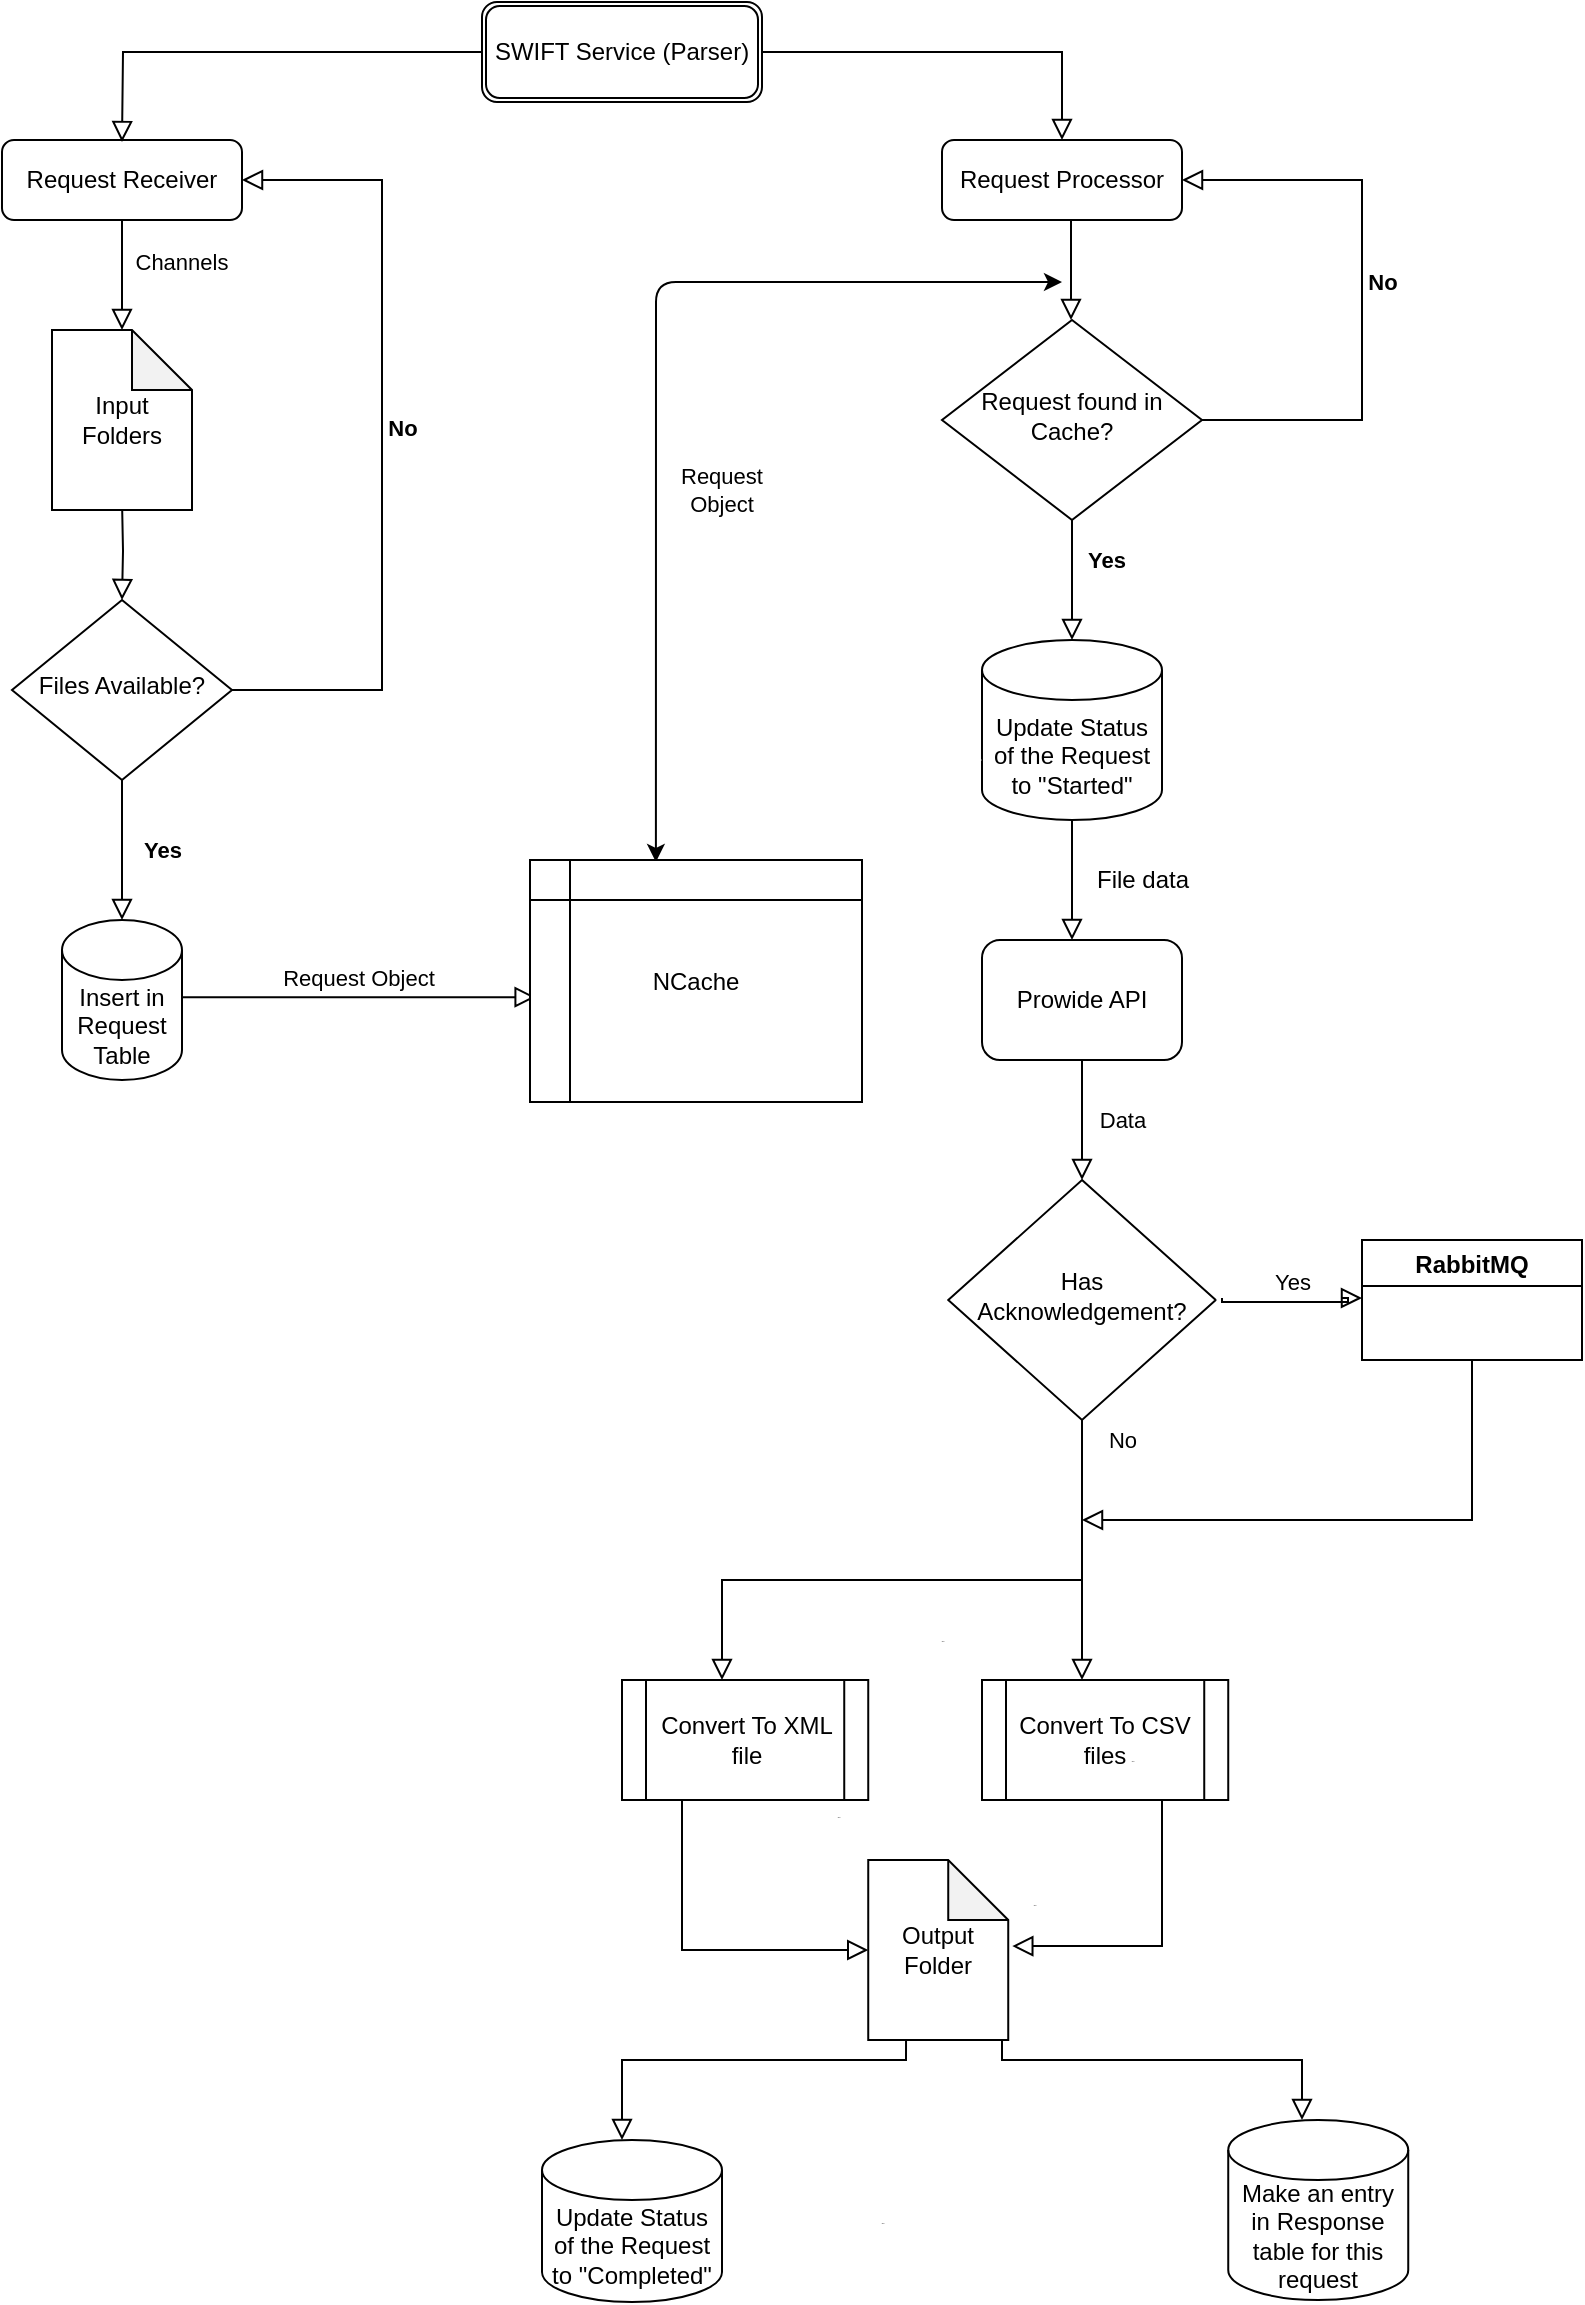 <mxfile version="14.8.6" type="github">
  <diagram id="C5RBs43oDa-KdzZeNtuy" name="Page-1">
    <mxGraphModel dx="1108" dy="482" grid="1" gridSize="10" guides="1" tooltips="1" connect="1" arrows="1" fold="1" page="1" pageScale="1" pageWidth="827" pageHeight="1169" math="0" shadow="0">
      <root>
        <mxCell id="WIyWlLk6GJQsqaUBKTNV-0" />
        <mxCell id="WIyWlLk6GJQsqaUBKTNV-1" parent="WIyWlLk6GJQsqaUBKTNV-0" />
        <mxCell id="WIyWlLk6GJQsqaUBKTNV-2" value="" style="rounded=0;html=1;jettySize=auto;orthogonalLoop=1;fontSize=11;endArrow=block;endFill=0;endSize=8;strokeWidth=1;shadow=0;labelBackgroundColor=none;edgeStyle=orthogonalEdgeStyle;" parent="WIyWlLk6GJQsqaUBKTNV-1" target="WIyWlLk6GJQsqaUBKTNV-6" edge="1">
          <mxGeometry relative="1" as="geometry">
            <mxPoint x="90" y="259" as="sourcePoint" />
          </mxGeometry>
        </mxCell>
        <mxCell id="WIyWlLk6GJQsqaUBKTNV-4" value="Yes" style="rounded=0;html=1;jettySize=auto;orthogonalLoop=1;fontSize=11;endArrow=block;endFill=0;endSize=8;strokeWidth=1;shadow=0;labelBackgroundColor=none;edgeStyle=orthogonalEdgeStyle;fontStyle=1" parent="WIyWlLk6GJQsqaUBKTNV-1" source="WIyWlLk6GJQsqaUBKTNV-6" edge="1">
          <mxGeometry y="20" relative="1" as="geometry">
            <mxPoint as="offset" />
            <mxPoint x="90" y="469" as="targetPoint" />
          </mxGeometry>
        </mxCell>
        <mxCell id="WIyWlLk6GJQsqaUBKTNV-5" value="No" style="edgeStyle=orthogonalEdgeStyle;rounded=0;html=1;jettySize=auto;orthogonalLoop=1;fontSize=11;endArrow=block;endFill=0;endSize=8;strokeWidth=1;shadow=0;labelBackgroundColor=none;entryX=1;entryY=0.5;entryDx=0;entryDy=0;exitX=1;exitY=0.5;exitDx=0;exitDy=0;fontStyle=1" parent="WIyWlLk6GJQsqaUBKTNV-1" source="WIyWlLk6GJQsqaUBKTNV-6" target="kq1nl4gFMCtAFIPx6vgy-1" edge="1">
          <mxGeometry x="0.029" y="-10" relative="1" as="geometry">
            <mxPoint as="offset" />
            <mxPoint x="250" y="339" as="targetPoint" />
            <Array as="points">
              <mxPoint x="220" y="354" />
              <mxPoint x="220" y="99" />
            </Array>
          </mxGeometry>
        </mxCell>
        <mxCell id="WIyWlLk6GJQsqaUBKTNV-6" value="Files Available?" style="rhombus;whiteSpace=wrap;html=1;shadow=0;fontFamily=Helvetica;fontSize=12;align=center;strokeWidth=1;spacing=6;spacingTop=-4;" parent="WIyWlLk6GJQsqaUBKTNV-1" vertex="1">
          <mxGeometry x="35" y="309" width="110" height="90" as="geometry" />
        </mxCell>
        <mxCell id="WIyWlLk6GJQsqaUBKTNV-9" value="Request Object" style="edgeStyle=orthogonalEdgeStyle;rounded=0;html=1;jettySize=auto;orthogonalLoop=1;fontSize=11;endArrow=block;endFill=0;endSize=8;strokeWidth=1;shadow=0;labelBackgroundColor=none;exitX=1;exitY=0.5;exitDx=0;exitDy=0;exitPerimeter=0;entryX=0.017;entryY=0.567;entryDx=0;entryDy=0;entryPerimeter=0;" parent="WIyWlLk6GJQsqaUBKTNV-1" source="kq1nl4gFMCtAFIPx6vgy-6" target="kq1nl4gFMCtAFIPx6vgy-38" edge="1">
          <mxGeometry y="10" relative="1" as="geometry">
            <mxPoint as="offset" />
            <mxPoint x="140" y="509" as="sourcePoint" />
            <mxPoint x="280" y="509" as="targetPoint" />
            <Array as="points">
              <mxPoint x="120" y="507" />
            </Array>
          </mxGeometry>
        </mxCell>
        <mxCell id="kq1nl4gFMCtAFIPx6vgy-1" value="Request Receiver" style="rounded=1;whiteSpace=wrap;html=1;fontSize=12;glass=0;strokeWidth=1;shadow=0;" parent="WIyWlLk6GJQsqaUBKTNV-1" vertex="1">
          <mxGeometry x="30" y="79" width="120" height="40" as="geometry" />
        </mxCell>
        <mxCell id="kq1nl4gFMCtAFIPx6vgy-6" value="Insert in Request Table" style="shape=cylinder3;whiteSpace=wrap;html=1;boundedLbl=1;backgroundOutline=1;size=15;" parent="WIyWlLk6GJQsqaUBKTNV-1" vertex="1">
          <mxGeometry x="60" y="469" width="60" height="80" as="geometry" />
        </mxCell>
        <mxCell id="kq1nl4gFMCtAFIPx6vgy-8" value="Request Processor" style="rounded=1;whiteSpace=wrap;html=1;fontSize=12;glass=0;strokeWidth=1;shadow=0;" parent="WIyWlLk6GJQsqaUBKTNV-1" vertex="1">
          <mxGeometry x="500" y="79" width="120" height="40" as="geometry" />
        </mxCell>
        <mxCell id="kq1nl4gFMCtAFIPx6vgy-14" value="" style="endArrow=classic;startArrow=classic;html=1;exitX=0.405;exitY=0.007;exitDx=0;exitDy=0;exitPerimeter=0;edgeStyle=orthogonalEdgeStyle;" parent="WIyWlLk6GJQsqaUBKTNV-1" edge="1">
          <mxGeometry width="50" height="50" relative="1" as="geometry">
            <mxPoint x="356.95" y="439.98" as="sourcePoint" />
            <mxPoint x="560" y="150" as="targetPoint" />
            <Array as="points">
              <mxPoint x="357" y="150" />
            </Array>
          </mxGeometry>
        </mxCell>
        <mxCell id="kq1nl4gFMCtAFIPx6vgy-15" value="" style="rounded=0;html=1;jettySize=auto;orthogonalLoop=1;fontSize=11;endArrow=block;endFill=0;endSize=8;strokeWidth=1;shadow=0;labelBackgroundColor=none;edgeStyle=orthogonalEdgeStyle;" parent="WIyWlLk6GJQsqaUBKTNV-1" edge="1">
          <mxGeometry relative="1" as="geometry">
            <mxPoint x="564.5" y="119" as="sourcePoint" />
            <mxPoint x="564.5" y="169" as="targetPoint" />
          </mxGeometry>
        </mxCell>
        <mxCell id="kq1nl4gFMCtAFIPx6vgy-16" value="Request found in Cache?" style="rhombus;whiteSpace=wrap;html=1;shadow=0;fontFamily=Helvetica;fontSize=12;align=center;strokeWidth=1;spacing=6;spacingTop=-4;" parent="WIyWlLk6GJQsqaUBKTNV-1" vertex="1">
          <mxGeometry x="500" y="169" width="130" height="100" as="geometry" />
        </mxCell>
        <mxCell id="kq1nl4gFMCtAFIPx6vgy-23" value="" style="rounded=0;html=1;jettySize=auto;orthogonalLoop=1;fontSize=11;endArrow=block;endFill=0;endSize=8;strokeWidth=1;shadow=0;labelBackgroundColor=none;edgeStyle=orthogonalEdgeStyle;entryX=0.5;entryY=0;entryDx=0;entryDy=0;entryPerimeter=0;" parent="WIyWlLk6GJQsqaUBKTNV-1" source="kq1nl4gFMCtAFIPx6vgy-1" target="kq1nl4gFMCtAFIPx6vgy-44" edge="1">
          <mxGeometry relative="1" as="geometry">
            <mxPoint x="90" y="149" as="sourcePoint" />
            <mxPoint x="90" y="219" as="targetPoint" />
            <Array as="points" />
          </mxGeometry>
        </mxCell>
        <mxCell id="kq1nl4gFMCtAFIPx6vgy-27" value="" style="rounded=0;html=1;jettySize=auto;orthogonalLoop=1;fontSize=11;endArrow=block;endFill=0;endSize=8;strokeWidth=1;shadow=0;labelBackgroundColor=none;edgeStyle=orthogonalEdgeStyle;exitX=0.5;exitY=1;exitDx=0;exitDy=0;" parent="WIyWlLk6GJQsqaUBKTNV-1" source="kq1nl4gFMCtAFIPx6vgy-16" edge="1">
          <mxGeometry relative="1" as="geometry">
            <mxPoint x="100" y="269" as="sourcePoint" />
            <mxPoint x="565" y="329" as="targetPoint" />
          </mxGeometry>
        </mxCell>
        <mxCell id="kq1nl4gFMCtAFIPx6vgy-29" value="Update Status of the Request to &quot;Started&quot;" style="shape=cylinder3;whiteSpace=wrap;html=1;boundedLbl=1;backgroundOutline=1;size=15;" parent="WIyWlLk6GJQsqaUBKTNV-1" vertex="1">
          <mxGeometry x="520" y="329" width="90" height="90" as="geometry" />
        </mxCell>
        <mxCell id="kq1nl4gFMCtAFIPx6vgy-31" value="" style="rounded=0;html=1;jettySize=auto;orthogonalLoop=1;fontSize=11;endArrow=block;endFill=0;endSize=8;strokeWidth=1;shadow=0;labelBackgroundColor=none;edgeStyle=orthogonalEdgeStyle;exitX=0.5;exitY=1;exitDx=0;exitDy=0;exitPerimeter=0;" parent="WIyWlLk6GJQsqaUBKTNV-1" source="kq1nl4gFMCtAFIPx6vgy-29" edge="1">
          <mxGeometry relative="1" as="geometry">
            <mxPoint x="575" y="449" as="sourcePoint" />
            <mxPoint x="565" y="479" as="targetPoint" />
          </mxGeometry>
        </mxCell>
        <mxCell id="kq1nl4gFMCtAFIPx6vgy-32" value="Prowide API" style="rounded=1;whiteSpace=wrap;html=1;" parent="WIyWlLk6GJQsqaUBKTNV-1" vertex="1">
          <mxGeometry x="520" y="479" width="100" height="60" as="geometry" />
        </mxCell>
        <mxCell id="kq1nl4gFMCtAFIPx6vgy-33" value="File data" style="text;html=1;align=center;verticalAlign=middle;resizable=0;points=[];autosize=1;strokeColor=none;" parent="WIyWlLk6GJQsqaUBKTNV-1" vertex="1">
          <mxGeometry x="570" y="439" width="60" height="20" as="geometry" />
        </mxCell>
        <mxCell id="kq1nl4gFMCtAFIPx6vgy-34" value="Has Acknowledgement?" style="rhombus;whiteSpace=wrap;html=1;shadow=0;fontFamily=Helvetica;fontSize=12;align=center;strokeWidth=1;spacing=6;spacingTop=-4;" parent="WIyWlLk6GJQsqaUBKTNV-1" vertex="1">
          <mxGeometry x="503.13" y="599" width="133.75" height="120" as="geometry" />
        </mxCell>
        <mxCell id="kq1nl4gFMCtAFIPx6vgy-35" value="Data" style="rounded=0;html=1;jettySize=auto;orthogonalLoop=1;fontSize=11;endArrow=block;endFill=0;endSize=8;strokeWidth=1;shadow=0;labelBackgroundColor=none;edgeStyle=orthogonalEdgeStyle;entryX=0.5;entryY=0;entryDx=0;entryDy=0;exitX=0.5;exitY=1;exitDx=0;exitDy=0;" parent="WIyWlLk6GJQsqaUBKTNV-1" source="kq1nl4gFMCtAFIPx6vgy-32" target="kq1nl4gFMCtAFIPx6vgy-34" edge="1">
          <mxGeometry y="20" relative="1" as="geometry">
            <mxPoint x="560" y="549" as="sourcePoint" />
            <mxPoint x="575" y="489" as="targetPoint" />
            <Array as="points">
              <mxPoint x="570" y="579" />
              <mxPoint x="570" y="579" />
            </Array>
            <mxPoint as="offset" />
          </mxGeometry>
        </mxCell>
        <mxCell id="kq1nl4gFMCtAFIPx6vgy-68" value="" style="edgeStyle=orthogonalEdgeStyle;rounded=0;orthogonalLoop=1;jettySize=auto;html=1;fontSize=1;strokeColor=#FFFFFF;" parent="WIyWlLk6GJQsqaUBKTNV-1" source="kq1nl4gFMCtAFIPx6vgy-37" target="kq1nl4gFMCtAFIPx6vgy-34" edge="1">
          <mxGeometry relative="1" as="geometry" />
        </mxCell>
        <mxCell id="kq1nl4gFMCtAFIPx6vgy-37" value="RabbitMQ" style="swimlane;" parent="WIyWlLk6GJQsqaUBKTNV-1" vertex="1">
          <mxGeometry x="710" y="629" width="110" height="60" as="geometry" />
        </mxCell>
        <mxCell id="kq1nl4gFMCtAFIPx6vgy-40" value="Yes" style="edgeStyle=orthogonalEdgeStyle;rounded=0;html=1;jettySize=auto;orthogonalLoop=1;fontSize=11;endArrow=block;endFill=0;endSize=8;strokeWidth=1;shadow=0;labelBackgroundColor=none;" parent="kq1nl4gFMCtAFIPx6vgy-37" edge="1">
          <mxGeometry y="10" relative="1" as="geometry">
            <mxPoint as="offset" />
            <mxPoint x="-70" y="29" as="sourcePoint" />
            <mxPoint y="29" as="targetPoint" />
            <Array as="points">
              <mxPoint x="-70" y="31" />
              <mxPoint x="-7" y="31" />
              <mxPoint x="-7" y="29" />
            </Array>
          </mxGeometry>
        </mxCell>
        <mxCell id="kq1nl4gFMCtAFIPx6vgy-75" style="edgeStyle=elbowEdgeStyle;rounded=0;orthogonalLoop=1;jettySize=auto;html=1;fontSize=11;strokeColor=#FFFFFF;entryX=0;entryY=0;entryDx=0;entryDy=60;entryPerimeter=0;" parent="WIyWlLk6GJQsqaUBKTNV-1" target="kq1nl4gFMCtAFIPx6vgy-29" edge="1">
          <mxGeometry relative="1" as="geometry">
            <mxPoint x="430" y="390" as="targetPoint" />
            <mxPoint x="430" y="390" as="sourcePoint" />
          </mxGeometry>
        </mxCell>
        <mxCell id="kq1nl4gFMCtAFIPx6vgy-38" value="NCache" style="shape=internalStorage;whiteSpace=wrap;html=1;backgroundOutline=1;" parent="WIyWlLk6GJQsqaUBKTNV-1" vertex="1">
          <mxGeometry x="294" y="439" width="166" height="121" as="geometry" />
        </mxCell>
        <mxCell id="kq1nl4gFMCtAFIPx6vgy-43" value="" style="rounded=0;html=1;jettySize=auto;orthogonalLoop=1;fontSize=11;endArrow=block;endFill=0;endSize=8;strokeWidth=1;shadow=0;labelBackgroundColor=none;edgeStyle=orthogonalEdgeStyle;exitX=0.5;exitY=1;exitDx=0;exitDy=0;" parent="WIyWlLk6GJQsqaUBKTNV-1" source="kq1nl4gFMCtAFIPx6vgy-37" edge="1">
          <mxGeometry relative="1" as="geometry">
            <mxPoint x="580" y="549" as="sourcePoint" />
            <mxPoint x="570" y="769" as="targetPoint" />
            <Array as="points">
              <mxPoint x="765" y="769" />
            </Array>
          </mxGeometry>
        </mxCell>
        <mxCell id="kq1nl4gFMCtAFIPx6vgy-44" value="Input Folders" style="shape=note;whiteSpace=wrap;html=1;backgroundOutline=1;darkOpacity=0.05;" parent="WIyWlLk6GJQsqaUBKTNV-1" vertex="1">
          <mxGeometry x="55" y="174" width="70" height="90" as="geometry" />
        </mxCell>
        <mxCell id="kq1nl4gFMCtAFIPx6vgy-45" value="Convert To CSV files" style="shape=process;whiteSpace=wrap;html=1;backgroundOutline=1;" parent="WIyWlLk6GJQsqaUBKTNV-1" vertex="1">
          <mxGeometry x="520" y="849" width="123.12" height="60" as="geometry" />
        </mxCell>
        <mxCell id="kq1nl4gFMCtAFIPx6vgy-48" value="No" style="rounded=0;html=1;jettySize=auto;orthogonalLoop=1;fontSize=11;endArrow=block;endFill=0;endSize=8;strokeWidth=1;shadow=0;labelBackgroundColor=none;edgeStyle=orthogonalEdgeStyle;exitX=0.5;exitY=1;exitDx=0;exitDy=0;" parent="WIyWlLk6GJQsqaUBKTNV-1" source="kq1nl4gFMCtAFIPx6vgy-34" edge="1">
          <mxGeometry x="-0.846" y="20" relative="1" as="geometry">
            <mxPoint x="580" y="549" as="sourcePoint" />
            <mxPoint x="570" y="849" as="targetPoint" />
            <Array as="points">
              <mxPoint x="570" y="789" />
            </Array>
            <mxPoint as="offset" />
          </mxGeometry>
        </mxCell>
        <mxCell id="kq1nl4gFMCtAFIPx6vgy-50" value="No" style="rounded=0;html=1;jettySize=auto;orthogonalLoop=1;fontSize=1;endArrow=block;endFill=0;endSize=8;strokeWidth=1;shadow=0;labelBackgroundColor=none;edgeStyle=orthogonalEdgeStyle;" parent="WIyWlLk6GJQsqaUBKTNV-1" edge="1">
          <mxGeometry x="-0.391" y="30" relative="1" as="geometry">
            <mxPoint x="570" y="799" as="sourcePoint" />
            <mxPoint x="390" y="849" as="targetPoint" />
            <Array as="points">
              <mxPoint x="390" y="799" />
            </Array>
            <mxPoint as="offset" />
          </mxGeometry>
        </mxCell>
        <mxCell id="kq1nl4gFMCtAFIPx6vgy-52" value="Convert To XML file" style="shape=process;whiteSpace=wrap;html=1;backgroundOutline=1;" parent="WIyWlLk6GJQsqaUBKTNV-1" vertex="1">
          <mxGeometry x="340" y="849" width="123.12" height="60" as="geometry" />
        </mxCell>
        <mxCell id="kq1nl4gFMCtAFIPx6vgy-53" value="Output Folder" style="shape=note;whiteSpace=wrap;html=1;backgroundOutline=1;darkOpacity=0.05;" parent="WIyWlLk6GJQsqaUBKTNV-1" vertex="1">
          <mxGeometry x="463.12" y="939" width="70" height="90" as="geometry" />
        </mxCell>
        <mxCell id="kq1nl4gFMCtAFIPx6vgy-54" value="No" style="rounded=0;html=1;jettySize=auto;orthogonalLoop=1;fontSize=1;endArrow=block;endFill=0;endSize=8;strokeWidth=1;shadow=0;labelBackgroundColor=none;edgeStyle=orthogonalEdgeStyle;exitX=0.5;exitY=1;exitDx=0;exitDy=0;entryX=0;entryY=0.5;entryDx=0;entryDy=0;entryPerimeter=0;" parent="WIyWlLk6GJQsqaUBKTNV-1" source="kq1nl4gFMCtAFIPx6vgy-52" target="kq1nl4gFMCtAFIPx6vgy-53" edge="1">
          <mxGeometry x="-0.597" y="78" relative="1" as="geometry">
            <mxPoint x="504" y="969" as="sourcePoint" />
            <mxPoint x="450" y="984" as="targetPoint" />
            <Array as="points">
              <mxPoint x="370" y="909" />
              <mxPoint x="370" y="984" />
            </Array>
            <mxPoint as="offset" />
          </mxGeometry>
        </mxCell>
        <mxCell id="kq1nl4gFMCtAFIPx6vgy-55" value="No" style="rounded=0;html=1;jettySize=auto;orthogonalLoop=1;fontSize=1;endArrow=block;endFill=0;endSize=8;strokeWidth=1;shadow=0;labelBackgroundColor=none;edgeStyle=orthogonalEdgeStyle;exitX=0.5;exitY=1;exitDx=0;exitDy=0;entryX=1.029;entryY=0.478;entryDx=0;entryDy=0;entryPerimeter=0;" parent="WIyWlLk6GJQsqaUBKTNV-1" source="kq1nl4gFMCtAFIPx6vgy-45" target="kq1nl4gFMCtAFIPx6vgy-53" edge="1">
          <mxGeometry x="-0.846" y="20" relative="1" as="geometry">
            <mxPoint x="411.56" y="919" as="sourcePoint" />
            <mxPoint x="550" y="992" as="targetPoint" />
            <Array as="points">
              <mxPoint x="610" y="909" />
              <mxPoint x="610" y="982" />
            </Array>
            <mxPoint as="offset" />
          </mxGeometry>
        </mxCell>
        <mxCell id="kq1nl4gFMCtAFIPx6vgy-58" value="Update Status of the Request to &quot;Completed&quot;" style="shape=cylinder3;whiteSpace=wrap;html=1;boundedLbl=1;backgroundOutline=1;size=15;" parent="WIyWlLk6GJQsqaUBKTNV-1" vertex="1">
          <mxGeometry x="300" y="1079" width="90" height="81" as="geometry" />
        </mxCell>
        <mxCell id="kq1nl4gFMCtAFIPx6vgy-59" value="Make an entry in Response table for this request" style="shape=cylinder3;whiteSpace=wrap;html=1;boundedLbl=1;backgroundOutline=1;size=15;" parent="WIyWlLk6GJQsqaUBKTNV-1" vertex="1">
          <mxGeometry x="643.12" y="1069" width="90" height="90" as="geometry" />
        </mxCell>
        <mxCell id="kq1nl4gFMCtAFIPx6vgy-62" value="No" style="rounded=0;html=1;jettySize=auto;orthogonalLoop=1;fontSize=1;endArrow=block;endFill=0;endSize=8;strokeWidth=1;shadow=0;labelBackgroundColor=none;edgeStyle=orthogonalEdgeStyle;exitX=0.27;exitY=1;exitDx=0;exitDy=0;exitPerimeter=0;" parent="WIyWlLk6GJQsqaUBKTNV-1" source="kq1nl4gFMCtAFIPx6vgy-53" target="kq1nl4gFMCtAFIPx6vgy-58" edge="1">
          <mxGeometry x="-0.771" y="81" relative="1" as="geometry">
            <mxPoint x="480" y="1039" as="sourcePoint" />
            <mxPoint x="473.12" y="994" as="targetPoint" />
            <Array as="points">
              <mxPoint x="482" y="1039" />
              <mxPoint x="340" y="1039" />
            </Array>
            <mxPoint as="offset" />
          </mxGeometry>
        </mxCell>
        <mxCell id="kq1nl4gFMCtAFIPx6vgy-63" value="No" style="rounded=0;html=1;jettySize=auto;orthogonalLoop=1;fontSize=1;endArrow=block;endFill=0;endSize=8;strokeWidth=1;shadow=0;labelBackgroundColor=none;edgeStyle=orthogonalEdgeStyle;exitX=0.727;exitY=1;exitDx=0;exitDy=0;exitPerimeter=0;" parent="WIyWlLk6GJQsqaUBKTNV-1" source="kq1nl4gFMCtAFIPx6vgy-53" edge="1">
          <mxGeometry x="-0.597" y="78" relative="1" as="geometry">
            <mxPoint x="492.02" y="1039" as="sourcePoint" />
            <mxPoint x="680" y="1069" as="targetPoint" />
            <Array as="points">
              <mxPoint x="530" y="1029" />
              <mxPoint x="530" y="1039" />
              <mxPoint x="680" y="1039" />
              <mxPoint x="680" y="1069" />
            </Array>
            <mxPoint as="offset" />
          </mxGeometry>
        </mxCell>
        <mxCell id="kq1nl4gFMCtAFIPx6vgy-64" value="SWIFT Service (Parser)" style="shape=ext;double=1;rounded=1;whiteSpace=wrap;html=1;" parent="WIyWlLk6GJQsqaUBKTNV-1" vertex="1">
          <mxGeometry x="270" y="10" width="140" height="50" as="geometry" />
        </mxCell>
        <mxCell id="kq1nl4gFMCtAFIPx6vgy-65" value="" style="rounded=0;html=1;jettySize=auto;orthogonalLoop=1;fontSize=11;endArrow=block;endFill=0;endSize=8;strokeWidth=1;shadow=0;labelBackgroundColor=none;edgeStyle=orthogonalEdgeStyle;exitX=0;exitY=0.5;exitDx=0;exitDy=0;" parent="WIyWlLk6GJQsqaUBKTNV-1" source="kq1nl4gFMCtAFIPx6vgy-64" edge="1">
          <mxGeometry relative="1" as="geometry">
            <mxPoint x="100" y="129" as="sourcePoint" />
            <mxPoint x="90" y="80" as="targetPoint" />
            <Array as="points" />
          </mxGeometry>
        </mxCell>
        <mxCell id="kq1nl4gFMCtAFIPx6vgy-66" value="" style="rounded=0;html=1;jettySize=auto;orthogonalLoop=1;fontSize=11;endArrow=block;endFill=0;endSize=8;strokeWidth=1;shadow=0;labelBackgroundColor=none;edgeStyle=orthogonalEdgeStyle;exitX=1;exitY=0.5;exitDx=0;exitDy=0;entryX=0.5;entryY=0;entryDx=0;entryDy=0;" parent="WIyWlLk6GJQsqaUBKTNV-1" source="kq1nl4gFMCtAFIPx6vgy-64" target="kq1nl4gFMCtAFIPx6vgy-8" edge="1">
          <mxGeometry relative="1" as="geometry">
            <mxPoint x="300" y="25" as="sourcePoint" />
            <mxPoint x="100" y="90" as="targetPoint" />
            <Array as="points" />
          </mxGeometry>
        </mxCell>
        <mxCell id="kq1nl4gFMCtAFIPx6vgy-69" value="No" style="edgeStyle=orthogonalEdgeStyle;rounded=0;html=1;jettySize=auto;orthogonalLoop=1;fontSize=11;endArrow=block;endFill=0;endSize=8;strokeWidth=1;shadow=0;labelBackgroundColor=none;entryX=1;entryY=0.5;entryDx=0;entryDy=0;exitX=1;exitY=0.5;exitDx=0;exitDy=0;fontStyle=1" parent="WIyWlLk6GJQsqaUBKTNV-1" source="kq1nl4gFMCtAFIPx6vgy-16" target="kq1nl4gFMCtAFIPx6vgy-8" edge="1">
          <mxGeometry x="0.029" y="-10" relative="1" as="geometry">
            <mxPoint as="offset" />
            <mxPoint x="155" y="364" as="sourcePoint" />
            <mxPoint x="160" y="109" as="targetPoint" />
            <Array as="points">
              <mxPoint x="710" y="219" />
              <mxPoint x="710" y="99" />
            </Array>
          </mxGeometry>
        </mxCell>
        <mxCell id="kq1nl4gFMCtAFIPx6vgy-71" value="&lt;font style=&quot;font-size: 11px&quot;&gt;Yes&lt;/font&gt;" style="text;strokeColor=none;fillColor=none;html=1;fontSize=11;fontStyle=1;verticalAlign=middle;align=center;" parent="WIyWlLk6GJQsqaUBKTNV-1" vertex="1">
          <mxGeometry x="531.56" y="269" width="100" height="40" as="geometry" />
        </mxCell>
        <mxCell id="kq1nl4gFMCtAFIPx6vgy-73" style="edgeStyle=orthogonalEdgeStyle;rounded=0;orthogonalLoop=1;jettySize=auto;html=1;exitX=0;exitY=0;exitDx=50;exitDy=21;exitPerimeter=0;entryX=0;entryY=0;entryDx=50;entryDy=39;entryPerimeter=0;fontSize=11;strokeColor=#FFFFFF;" parent="WIyWlLk6GJQsqaUBKTNV-1" edge="1">
          <mxGeometry relative="1" as="geometry">
            <mxPoint x="449" y="400" as="sourcePoint" />
            <mxPoint x="431" y="400" as="targetPoint" />
          </mxGeometry>
        </mxCell>
        <mxCell id="kq1nl4gFMCtAFIPx6vgy-76" value="Request Object" style="text;html=1;strokeColor=none;fillColor=none;align=center;verticalAlign=middle;whiteSpace=wrap;rounded=0;fontSize=11;" parent="WIyWlLk6GJQsqaUBKTNV-1" vertex="1">
          <mxGeometry x="360" y="244" width="60" height="20" as="geometry" />
        </mxCell>
        <mxCell id="kq1nl4gFMCtAFIPx6vgy-78" value="Channels" style="text;html=1;strokeColor=none;fillColor=none;align=center;verticalAlign=middle;whiteSpace=wrap;rounded=0;fontSize=11;" parent="WIyWlLk6GJQsqaUBKTNV-1" vertex="1">
          <mxGeometry x="95" y="130" width="50" height="20" as="geometry" />
        </mxCell>
      </root>
    </mxGraphModel>
  </diagram>
</mxfile>
